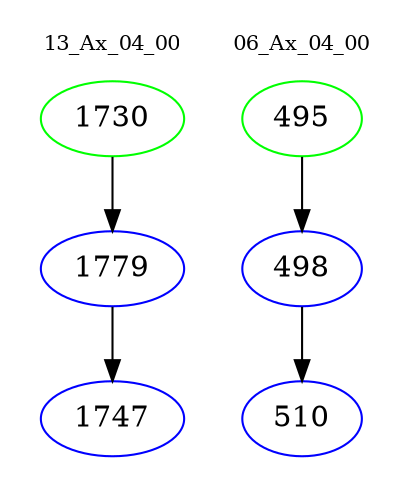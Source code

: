 digraph{
subgraph cluster_0 {
color = white
label = "13_Ax_04_00";
fontsize=10;
T0_1730 [label="1730", color="green"]
T0_1730 -> T0_1779 [color="black"]
T0_1779 [label="1779", color="blue"]
T0_1779 -> T0_1747 [color="black"]
T0_1747 [label="1747", color="blue"]
}
subgraph cluster_1 {
color = white
label = "06_Ax_04_00";
fontsize=10;
T1_495 [label="495", color="green"]
T1_495 -> T1_498 [color="black"]
T1_498 [label="498", color="blue"]
T1_498 -> T1_510 [color="black"]
T1_510 [label="510", color="blue"]
}
}
